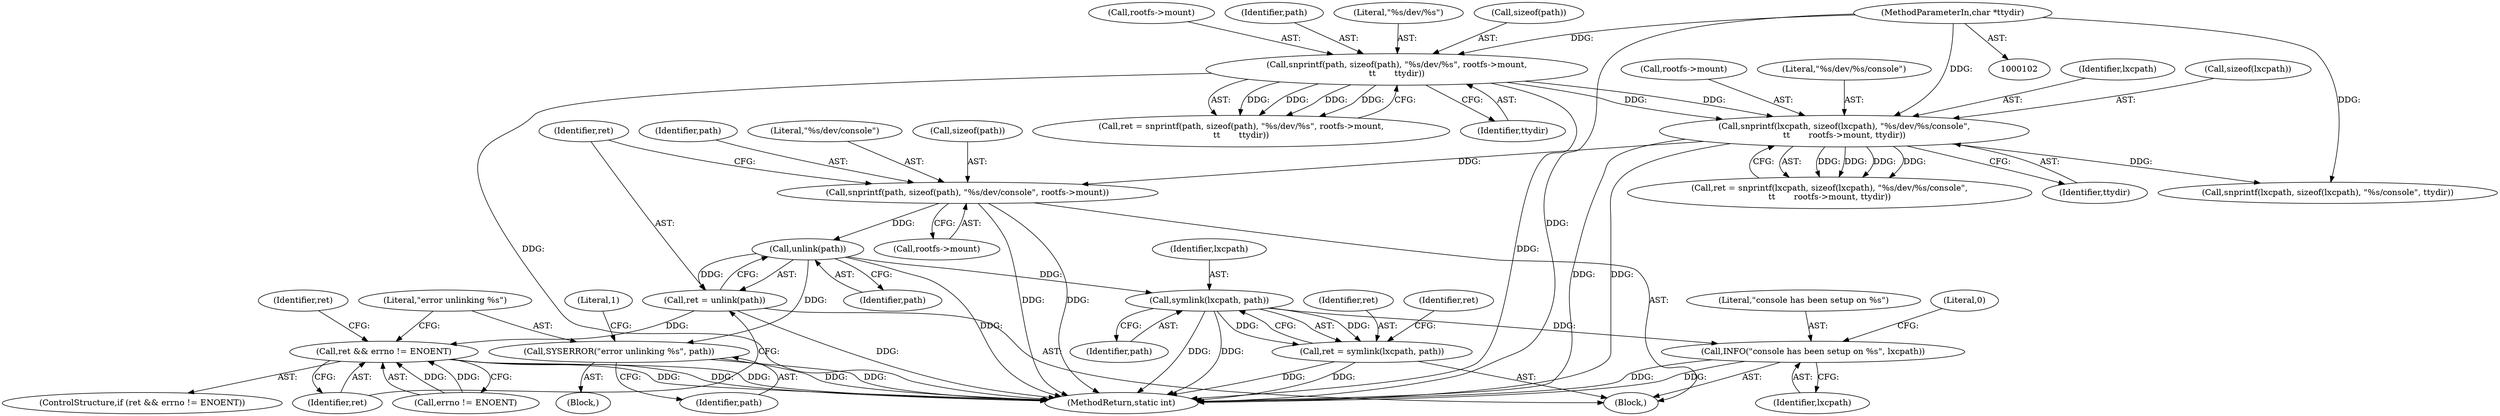 digraph "0_lxc_592fd47a6245508b79fe6ac819fe6d3b2c1289be_11@API" {
"1000173" [label="(Call,snprintf(path, sizeof(path), \"%s/dev/console\", rootfs->mount))"];
"1000153" [label="(Call,snprintf(lxcpath, sizeof(lxcpath), \"%s/dev/%s/console\",\n\t\t       rootfs->mount, ttydir))"];
"1000112" [label="(Call,snprintf(path, sizeof(path), \"%s/dev/%s\", rootfs->mount,\n\t\t       ttydir))"];
"1000105" [label="(MethodParameterIn,char *ttydir)"];
"1000183" [label="(Call,unlink(path))"];
"1000181" [label="(Call,ret = unlink(path))"];
"1000186" [label="(Call,ret && errno != ENOENT)"];
"1000192" [label="(Call,SYSERROR(\"error unlinking %s\", path))"];
"1000277" [label="(Call,symlink(lxcpath, path))"];
"1000275" [label="(Call,ret = symlink(lxcpath, path))"];
"1000288" [label="(Call,INFO(\"console has been setup on %s\", lxcpath))"];
"1000154" [label="(Identifier,lxcpath)"];
"1000185" [label="(ControlStructure,if (ret && errno != ENOENT))"];
"1000175" [label="(Call,sizeof(path))"];
"1000112" [label="(Call,snprintf(path, sizeof(path), \"%s/dev/%s\", rootfs->mount,\n\t\t       ttydir))"];
"1000110" [label="(Call,ret = snprintf(path, sizeof(path), \"%s/dev/%s\", rootfs->mount,\n\t\t       ttydir))"];
"1000193" [label="(Literal,\"error unlinking %s\")"];
"1000182" [label="(Identifier,ret)"];
"1000117" [label="(Call,rootfs->mount)"];
"1000275" [label="(Call,ret = symlink(lxcpath, path))"];
"1000278" [label="(Identifier,lxcpath)"];
"1000155" [label="(Call,sizeof(lxcpath))"];
"1000293" [label="(MethodReturn,static int)"];
"1000113" [label="(Identifier,path)"];
"1000174" [label="(Identifier,path)"];
"1000120" [label="(Identifier,ttydir)"];
"1000277" [label="(Call,symlink(lxcpath, path))"];
"1000192" [label="(Call,SYSERROR(\"error unlinking %s\", path))"];
"1000187" [label="(Identifier,ret)"];
"1000178" [label="(Call,rootfs->mount)"];
"1000181" [label="(Call,ret = unlink(path))"];
"1000161" [label="(Identifier,ttydir)"];
"1000151" [label="(Call,ret = snprintf(lxcpath, sizeof(lxcpath), \"%s/dev/%s/console\",\n\t\t       rootfs->mount, ttydir))"];
"1000186" [label="(Call,ret && errno != ENOENT)"];
"1000177" [label="(Literal,\"%s/dev/console\")"];
"1000288" [label="(Call,INFO(\"console has been setup on %s\", lxcpath))"];
"1000276" [label="(Identifier,ret)"];
"1000281" [label="(Identifier,ret)"];
"1000153" [label="(Call,snprintf(lxcpath, sizeof(lxcpath), \"%s/dev/%s/console\",\n\t\t       rootfs->mount, ttydir))"];
"1000116" [label="(Literal,\"%s/dev/%s\")"];
"1000290" [label="(Identifier,lxcpath)"];
"1000289" [label="(Literal,\"console has been setup on %s\")"];
"1000173" [label="(Call,snprintf(path, sizeof(path), \"%s/dev/console\", rootfs->mount))"];
"1000258" [label="(Call,snprintf(lxcpath, sizeof(lxcpath), \"%s/console\", ttydir))"];
"1000292" [label="(Literal,0)"];
"1000199" [label="(Identifier,ret)"];
"1000114" [label="(Call,sizeof(path))"];
"1000106" [label="(Block,)"];
"1000105" [label="(MethodParameterIn,char *ttydir)"];
"1000194" [label="(Identifier,path)"];
"1000158" [label="(Call,rootfs->mount)"];
"1000184" [label="(Identifier,path)"];
"1000191" [label="(Block,)"];
"1000183" [label="(Call,unlink(path))"];
"1000157" [label="(Literal,\"%s/dev/%s/console\")"];
"1000279" [label="(Identifier,path)"];
"1000188" [label="(Call,errno != ENOENT)"];
"1000197" [label="(Literal,1)"];
"1000173" -> "1000106"  [label="AST: "];
"1000173" -> "1000178"  [label="CFG: "];
"1000174" -> "1000173"  [label="AST: "];
"1000175" -> "1000173"  [label="AST: "];
"1000177" -> "1000173"  [label="AST: "];
"1000178" -> "1000173"  [label="AST: "];
"1000182" -> "1000173"  [label="CFG: "];
"1000173" -> "1000293"  [label="DDG: "];
"1000173" -> "1000293"  [label="DDG: "];
"1000153" -> "1000173"  [label="DDG: "];
"1000173" -> "1000183"  [label="DDG: "];
"1000153" -> "1000151"  [label="AST: "];
"1000153" -> "1000161"  [label="CFG: "];
"1000154" -> "1000153"  [label="AST: "];
"1000155" -> "1000153"  [label="AST: "];
"1000157" -> "1000153"  [label="AST: "];
"1000158" -> "1000153"  [label="AST: "];
"1000161" -> "1000153"  [label="AST: "];
"1000151" -> "1000153"  [label="CFG: "];
"1000153" -> "1000293"  [label="DDG: "];
"1000153" -> "1000293"  [label="DDG: "];
"1000153" -> "1000151"  [label="DDG: "];
"1000153" -> "1000151"  [label="DDG: "];
"1000153" -> "1000151"  [label="DDG: "];
"1000153" -> "1000151"  [label="DDG: "];
"1000112" -> "1000153"  [label="DDG: "];
"1000112" -> "1000153"  [label="DDG: "];
"1000105" -> "1000153"  [label="DDG: "];
"1000153" -> "1000258"  [label="DDG: "];
"1000112" -> "1000110"  [label="AST: "];
"1000112" -> "1000120"  [label="CFG: "];
"1000113" -> "1000112"  [label="AST: "];
"1000114" -> "1000112"  [label="AST: "];
"1000116" -> "1000112"  [label="AST: "];
"1000117" -> "1000112"  [label="AST: "];
"1000120" -> "1000112"  [label="AST: "];
"1000110" -> "1000112"  [label="CFG: "];
"1000112" -> "1000293"  [label="DDG: "];
"1000112" -> "1000293"  [label="DDG: "];
"1000112" -> "1000110"  [label="DDG: "];
"1000112" -> "1000110"  [label="DDG: "];
"1000112" -> "1000110"  [label="DDG: "];
"1000112" -> "1000110"  [label="DDG: "];
"1000105" -> "1000112"  [label="DDG: "];
"1000105" -> "1000102"  [label="AST: "];
"1000105" -> "1000293"  [label="DDG: "];
"1000105" -> "1000258"  [label="DDG: "];
"1000183" -> "1000181"  [label="AST: "];
"1000183" -> "1000184"  [label="CFG: "];
"1000184" -> "1000183"  [label="AST: "];
"1000181" -> "1000183"  [label="CFG: "];
"1000183" -> "1000293"  [label="DDG: "];
"1000183" -> "1000181"  [label="DDG: "];
"1000183" -> "1000192"  [label="DDG: "];
"1000183" -> "1000277"  [label="DDG: "];
"1000181" -> "1000106"  [label="AST: "];
"1000182" -> "1000181"  [label="AST: "];
"1000187" -> "1000181"  [label="CFG: "];
"1000181" -> "1000293"  [label="DDG: "];
"1000181" -> "1000186"  [label="DDG: "];
"1000186" -> "1000185"  [label="AST: "];
"1000186" -> "1000187"  [label="CFG: "];
"1000186" -> "1000188"  [label="CFG: "];
"1000187" -> "1000186"  [label="AST: "];
"1000188" -> "1000186"  [label="AST: "];
"1000193" -> "1000186"  [label="CFG: "];
"1000199" -> "1000186"  [label="CFG: "];
"1000186" -> "1000293"  [label="DDG: "];
"1000186" -> "1000293"  [label="DDG: "];
"1000186" -> "1000293"  [label="DDG: "];
"1000188" -> "1000186"  [label="DDG: "];
"1000188" -> "1000186"  [label="DDG: "];
"1000192" -> "1000191"  [label="AST: "];
"1000192" -> "1000194"  [label="CFG: "];
"1000193" -> "1000192"  [label="AST: "];
"1000194" -> "1000192"  [label="AST: "];
"1000197" -> "1000192"  [label="CFG: "];
"1000192" -> "1000293"  [label="DDG: "];
"1000192" -> "1000293"  [label="DDG: "];
"1000277" -> "1000275"  [label="AST: "];
"1000277" -> "1000279"  [label="CFG: "];
"1000278" -> "1000277"  [label="AST: "];
"1000279" -> "1000277"  [label="AST: "];
"1000275" -> "1000277"  [label="CFG: "];
"1000277" -> "1000293"  [label="DDG: "];
"1000277" -> "1000293"  [label="DDG: "];
"1000277" -> "1000275"  [label="DDG: "];
"1000277" -> "1000275"  [label="DDG: "];
"1000277" -> "1000288"  [label="DDG: "];
"1000275" -> "1000106"  [label="AST: "];
"1000276" -> "1000275"  [label="AST: "];
"1000281" -> "1000275"  [label="CFG: "];
"1000275" -> "1000293"  [label="DDG: "];
"1000275" -> "1000293"  [label="DDG: "];
"1000288" -> "1000106"  [label="AST: "];
"1000288" -> "1000290"  [label="CFG: "];
"1000289" -> "1000288"  [label="AST: "];
"1000290" -> "1000288"  [label="AST: "];
"1000292" -> "1000288"  [label="CFG: "];
"1000288" -> "1000293"  [label="DDG: "];
"1000288" -> "1000293"  [label="DDG: "];
}
